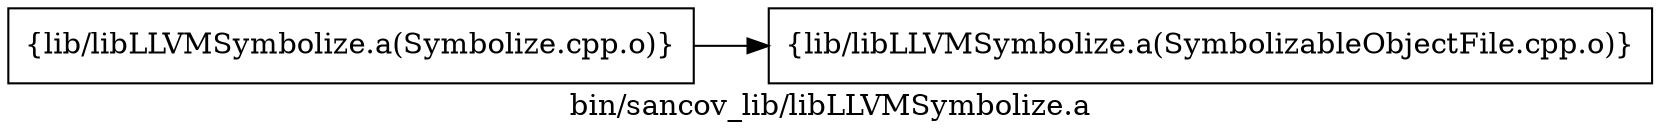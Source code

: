 digraph "bin/sancov_lib/libLLVMSymbolize.a" {
	label="bin/sancov_lib/libLLVMSymbolize.a";
	rankdir=LR;
	{ rank=same; Node0x55e604460d78;  }

	Node0x55e604460d78 [shape=record,shape=box,group=0,label="{lib/libLLVMSymbolize.a(Symbolize.cpp.o)}"];
	Node0x55e604460d78 -> Node0x55e6044605a8;
	Node0x55e6044605a8 [shape=record,shape=box,group=0,label="{lib/libLLVMSymbolize.a(SymbolizableObjectFile.cpp.o)}"];
}
